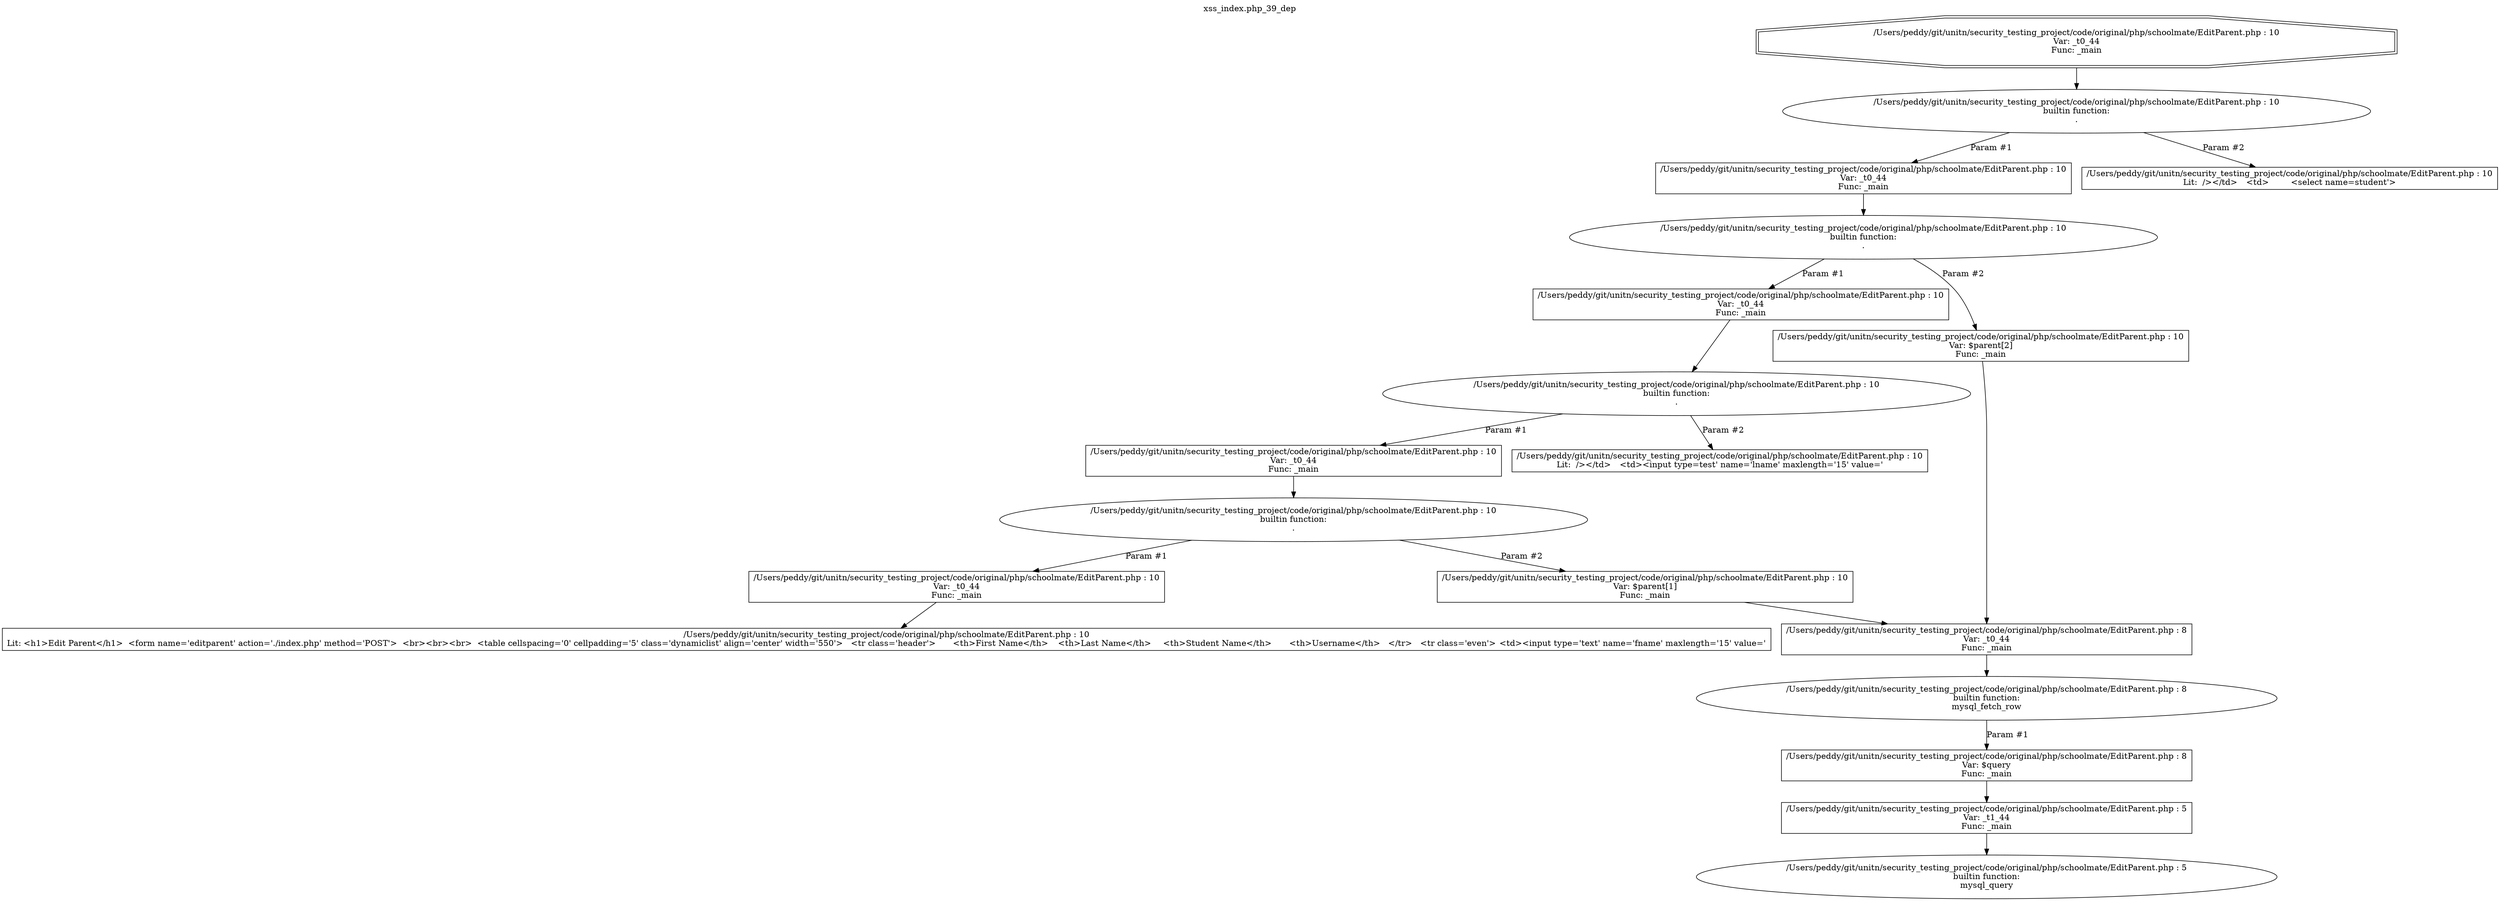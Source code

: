 digraph cfg {
  label="xss_index.php_39_dep";
  labelloc=t;
  n1 [shape=doubleoctagon, label="/Users/peddy/git/unitn/security_testing_project/code/original/php/schoolmate/EditParent.php : 10\nVar: _t0_44\nFunc: _main\n"];
  n2 [shape=ellipse, label="/Users/peddy/git/unitn/security_testing_project/code/original/php/schoolmate/EditParent.php : 10\nbuiltin function:\n.\n"];
  n3 [shape=box, label="/Users/peddy/git/unitn/security_testing_project/code/original/php/schoolmate/EditParent.php : 10\nVar: _t0_44\nFunc: _main\n"];
  n4 [shape=ellipse, label="/Users/peddy/git/unitn/security_testing_project/code/original/php/schoolmate/EditParent.php : 10\nbuiltin function:\n.\n"];
  n5 [shape=box, label="/Users/peddy/git/unitn/security_testing_project/code/original/php/schoolmate/EditParent.php : 10\nVar: _t0_44\nFunc: _main\n"];
  n6 [shape=ellipse, label="/Users/peddy/git/unitn/security_testing_project/code/original/php/schoolmate/EditParent.php : 10\nbuiltin function:\n.\n"];
  n7 [shape=box, label="/Users/peddy/git/unitn/security_testing_project/code/original/php/schoolmate/EditParent.php : 10\nVar: _t0_44\nFunc: _main\n"];
  n8 [shape=ellipse, label="/Users/peddy/git/unitn/security_testing_project/code/original/php/schoolmate/EditParent.php : 10\nbuiltin function:\n.\n"];
  n9 [shape=box, label="/Users/peddy/git/unitn/security_testing_project/code/original/php/schoolmate/EditParent.php : 10\nVar: _t0_44\nFunc: _main\n"];
  n10 [shape=box, label="/Users/peddy/git/unitn/security_testing_project/code/original/php/schoolmate/EditParent.php : 10\nLit: <h1>Edit Parent</h1>  <form name='editparent' action='./index.php' method='POST'>  <br><br><br>  <table cellspacing='0' cellpadding='5' class='dynamiclist' align='center' width='550'>   <tr class='header'>	<th>First Name</th>	<th>Last Name</th>	<th>Student Name</th>	<th>Username</th>   </tr>   <tr class='even'>	<td><input type='text' name='fname' maxlength='15' value='\n"];
  n11 [shape=box, label="/Users/peddy/git/unitn/security_testing_project/code/original/php/schoolmate/EditParent.php : 10\nVar: $parent[1]\nFunc: _main\n"];
  n12 [shape=box, label="/Users/peddy/git/unitn/security_testing_project/code/original/php/schoolmate/EditParent.php : 8\nVar: _t0_44\nFunc: _main\n"];
  n13 [shape=ellipse, label="/Users/peddy/git/unitn/security_testing_project/code/original/php/schoolmate/EditParent.php : 8\nbuiltin function:\nmysql_fetch_row\n"];
  n14 [shape=box, label="/Users/peddy/git/unitn/security_testing_project/code/original/php/schoolmate/EditParent.php : 8\nVar: $query\nFunc: _main\n"];
  n15 [shape=box, label="/Users/peddy/git/unitn/security_testing_project/code/original/php/schoolmate/EditParent.php : 5\nVar: _t1_44\nFunc: _main\n"];
  n16 [shape=ellipse, label="/Users/peddy/git/unitn/security_testing_project/code/original/php/schoolmate/EditParent.php : 5\nbuiltin function:\nmysql_query\n"];
  n17 [shape=box, label="/Users/peddy/git/unitn/security_testing_project/code/original/php/schoolmate/EditParent.php : 10\nLit:  /></td>	<td><input type=test' name='lname' maxlength='15' value='\n"];
  n18 [shape=box, label="/Users/peddy/git/unitn/security_testing_project/code/original/php/schoolmate/EditParent.php : 10\nVar: $parent[2]\nFunc: _main\n"];
  n19 [shape=box, label="/Users/peddy/git/unitn/security_testing_project/code/original/php/schoolmate/EditParent.php : 10\nLit:  /></td>	<td>	 <select name=student'>\n"];
  n1 -> n2;
  n3 -> n4;
  n5 -> n6;
  n7 -> n8;
  n9 -> n10;
  n8 -> n9[label="Param #1"];
  n8 -> n11[label="Param #2"];
  n12 -> n13;
  n15 -> n16;
  n14 -> n15;
  n13 -> n14[label="Param #1"];
  n11 -> n12;
  n6 -> n7[label="Param #1"];
  n6 -> n17[label="Param #2"];
  n4 -> n5[label="Param #1"];
  n4 -> n18[label="Param #2"];
  n18 -> n12;
  n2 -> n3[label="Param #1"];
  n2 -> n19[label="Param #2"];
}
